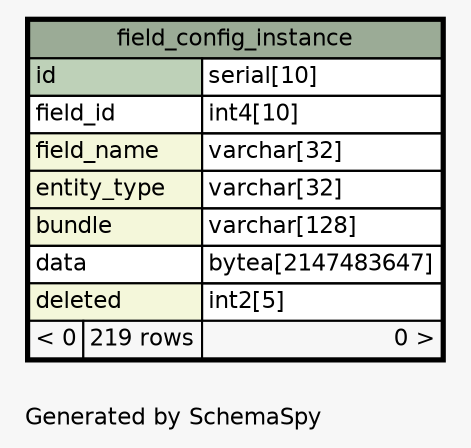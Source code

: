 // dot 2.30.1 on Mac OS X 10.8.3
// SchemaSpy rev 590
digraph "oneDegreeRelationshipsDiagram" {
  graph [
    rankdir="RL"
    bgcolor="#f7f7f7"
    label="\nGenerated by SchemaSpy"
    labeljust="l"
    nodesep="0.18"
    ranksep="0.46"
    fontname="Helvetica"
    fontsize="11"
  ];
  node [
    fontname="Helvetica"
    fontsize="11"
    shape="plaintext"
  ];
  edge [
    arrowsize="0.8"
  ];
  "field_config_instance" [
    label=<
    <TABLE BORDER="2" CELLBORDER="1" CELLSPACING="0" BGCOLOR="#ffffff">
      <TR><TD COLSPAN="3" BGCOLOR="#9bab96" ALIGN="CENTER">field_config_instance</TD></TR>
      <TR><TD PORT="id" COLSPAN="2" BGCOLOR="#bed1b8" ALIGN="LEFT">id</TD><TD PORT="id.type" ALIGN="LEFT">serial[10]</TD></TR>
      <TR><TD PORT="field_id" COLSPAN="2" ALIGN="LEFT">field_id</TD><TD PORT="field_id.type" ALIGN="LEFT">int4[10]</TD></TR>
      <TR><TD PORT="field_name" COLSPAN="2" BGCOLOR="#f4f7da" ALIGN="LEFT">field_name</TD><TD PORT="field_name.type" ALIGN="LEFT">varchar[32]</TD></TR>
      <TR><TD PORT="entity_type" COLSPAN="2" BGCOLOR="#f4f7da" ALIGN="LEFT">entity_type</TD><TD PORT="entity_type.type" ALIGN="LEFT">varchar[32]</TD></TR>
      <TR><TD PORT="bundle" COLSPAN="2" BGCOLOR="#f4f7da" ALIGN="LEFT">bundle</TD><TD PORT="bundle.type" ALIGN="LEFT">varchar[128]</TD></TR>
      <TR><TD PORT="data" COLSPAN="2" ALIGN="LEFT">data</TD><TD PORT="data.type" ALIGN="LEFT">bytea[2147483647]</TD></TR>
      <TR><TD PORT="deleted" COLSPAN="2" BGCOLOR="#f4f7da" ALIGN="LEFT">deleted</TD><TD PORT="deleted.type" ALIGN="LEFT">int2[5]</TD></TR>
      <TR><TD ALIGN="LEFT" BGCOLOR="#f7f7f7">&lt; 0</TD><TD ALIGN="RIGHT" BGCOLOR="#f7f7f7">219 rows</TD><TD ALIGN="RIGHT" BGCOLOR="#f7f7f7">0 &gt;</TD></TR>
    </TABLE>>
    URL="field_config_instance.html"
    tooltip="field_config_instance"
  ];
}
